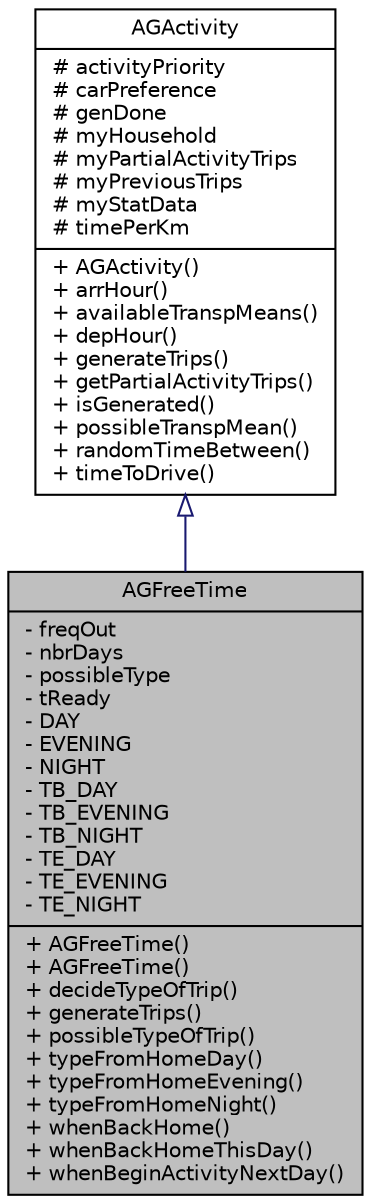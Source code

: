 digraph "AGFreeTime"
{
  edge [fontname="Helvetica",fontsize="10",labelfontname="Helvetica",labelfontsize="10"];
  node [fontname="Helvetica",fontsize="10",shape=record];
  Node0 [label="{AGFreeTime\n|- freqOut\l- nbrDays\l- possibleType\l- tReady\l- DAY\l- EVENING\l- NIGHT\l- TB_DAY\l- TB_EVENING\l- TB_NIGHT\l- TE_DAY\l- TE_EVENING\l- TE_NIGHT\l|+ AGFreeTime()\l+ AGFreeTime()\l+ decideTypeOfTrip()\l+ generateTrips()\l+ possibleTypeOfTrip()\l+ typeFromHomeDay()\l+ typeFromHomeEvening()\l+ typeFromHomeNight()\l+ whenBackHome()\l+ whenBackHomeThisDay()\l+ whenBeginActivityNextDay()\l}",height=0.2,width=0.4,color="black", fillcolor="grey75", style="filled", fontcolor="black"];
  Node1 -> Node0 [dir="back",color="midnightblue",fontsize="10",style="solid",arrowtail="onormal",fontname="Helvetica"];
  Node1 [label="{AGActivity\n|# activityPriority\l# carPreference\l# genDone\l# myHousehold\l# myPartialActivityTrips\l# myPreviousTrips\l# myStatData\l# timePerKm\l|+ AGActivity()\l+ arrHour()\l+ availableTranspMeans()\l+ depHour()\l+ generateTrips()\l+ getPartialActivityTrips()\l+ isGenerated()\l+ possibleTranspMean()\l+ randomTimeBetween()\l+ timeToDrive()\l}",height=0.2,width=0.4,color="black", fillcolor="white", style="filled",URL="$dd/d4d/class_a_g_activity.html"];
}
